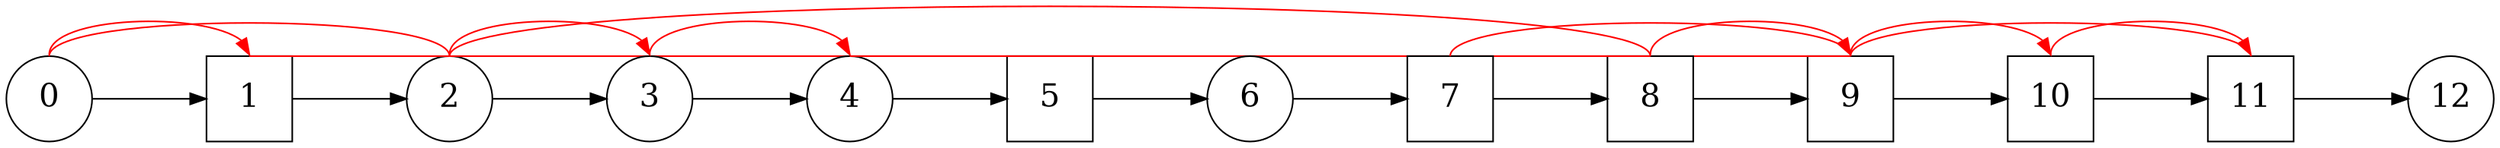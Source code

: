 digraph G {
    nodesep = 0.5;
    nodesep=1
    splines=true
    
    subgraph directed{
    rank=same
    0 [width=0.75, height=0.75, fontsize=20];
    1 [width=0.75, height=0.75, fontsize=20, shape=square];
    2 [width=0.75, height=0.75, fontsize=20];
    3 [width=0.75, height=0.75, fontsize=20];
    4 [width=0.75, height=0.75, fontsize=20];
    5 [width=0.75, height=0.75, fontsize=20, shape=square];
    6 [width=0.75, height=0.75, fontsize=20];
    7 [width=0.75, height=0.75, fontsize=20, shape=square];
    8 [width=0.75, height=0.75, fontsize=20, shape=square];
    9 [width=0.75, height=0.75, fontsize=20, shape=square];
    10 [width=0.75, height=0.75, fontsize=20, shape=square];
    11 [width=0.75, height=0.75, fontsize=20, shape=square];
    12 [width=0.75, height=0.75, fontsize=20];

            0->1->2->3->4->5->6->7->8->9->10->11->12;
    }
    subgraph undirected{
      edge[tailport=n,headport=n];  // this fails
     // edge[tailport=n]       // this works
            0->1[dir=none, color=red];
            0->2[dir=none, color=red];
            1->9[dir=none, color=red];
            2->3[dir=none, color=red];
            2->8[dir=none, color=red];
            3->4[dir=none, color=red];
            4->8[dir=none, color=red];
            7->9[dir=none, color=red];
            8->9[dir=none, color=red];
            9->10[dir=none, color=red];
            9->11[dir=none, color=red];
            10->11[dir=none, color=red];
    }
}
